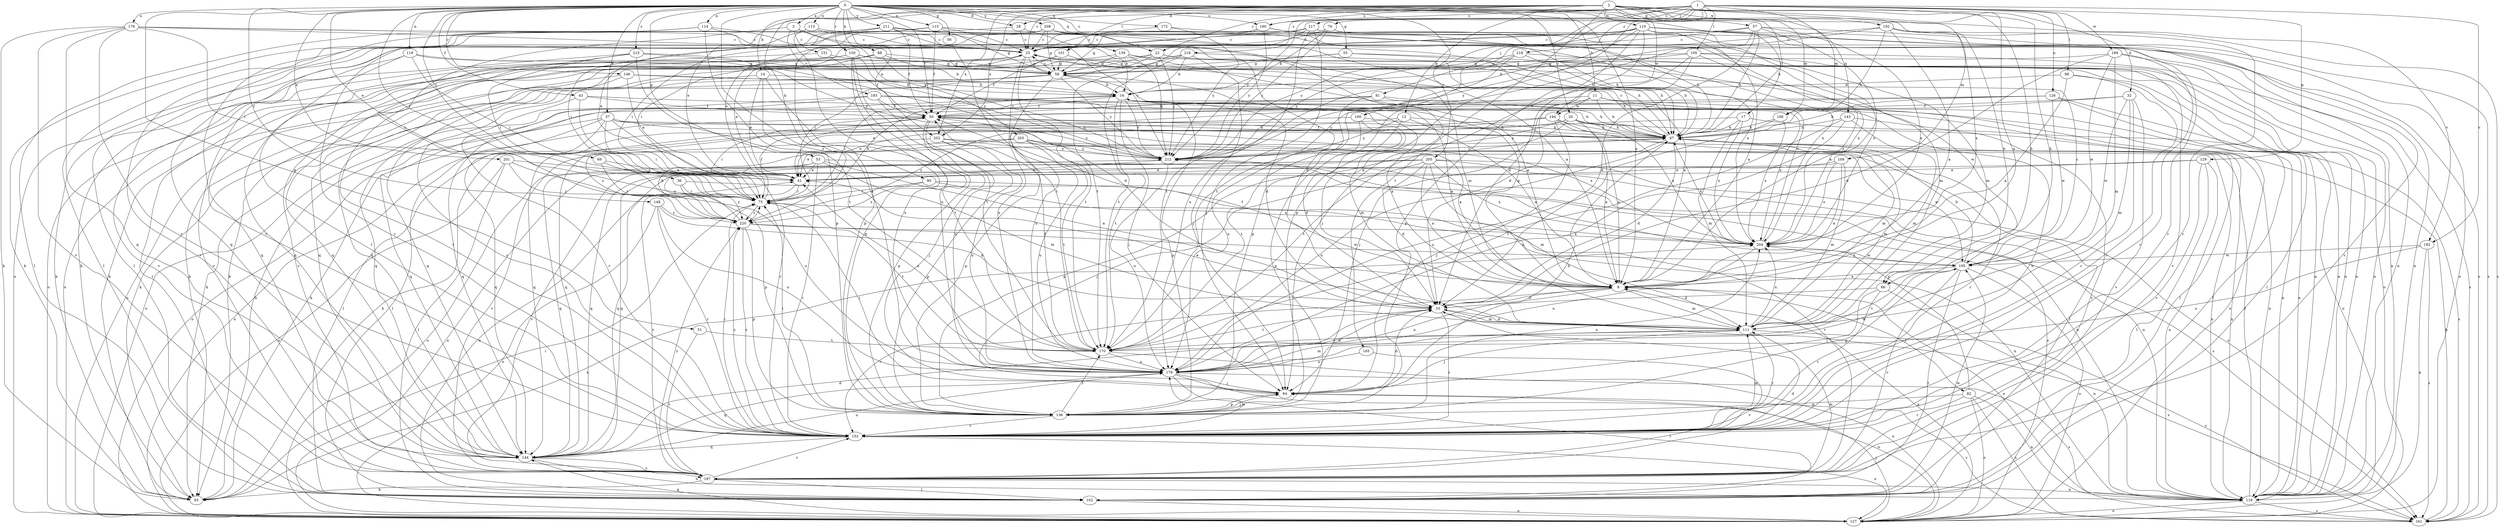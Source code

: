 strict digraph  {
0;
1;
2;
3;
8;
11;
12;
14;
16;
17;
20;
22;
25;
28;
32;
33;
36;
37;
41;
43;
50;
51;
53;
55;
56;
57;
58;
66;
67;
69;
75;
76;
81;
82;
84;
88;
90;
93;
98;
100;
101;
102;
106;
109;
110;
111;
113;
114;
115;
118;
119;
126;
127;
129;
136;
139;
143;
144;
146;
148;
150;
151;
152;
160;
161;
165;
170;
172;
176;
178;
182;
183;
187;
189;
190;
192;
194;
195;
201;
202;
203;
204;
205;
208;
211;
212;
215;
216;
217;
218;
220;
0 -> 3  [label=a];
0 -> 8  [label=a];
0 -> 11  [label=b];
0 -> 17  [label=c];
0 -> 20  [label=c];
0 -> 22  [label=c];
0 -> 28  [label=d];
0 -> 36  [label=e];
0 -> 37  [label=e];
0 -> 43  [label=f];
0 -> 50  [label=f];
0 -> 51  [label=g];
0 -> 53  [label=g];
0 -> 55  [label=g];
0 -> 56  [label=g];
0 -> 66  [label=h];
0 -> 69  [label=i];
0 -> 75  [label=i];
0 -> 88  [label=k];
0 -> 113  [label=n];
0 -> 114  [label=n];
0 -> 115  [label=n];
0 -> 118  [label=n];
0 -> 139  [label=q];
0 -> 146  [label=r];
0 -> 148  [label=r];
0 -> 150  [label=r];
0 -> 160  [label=s];
0 -> 172  [label=u];
0 -> 176  [label=u];
0 -> 178  [label=u];
0 -> 182  [label=v];
0 -> 201  [label=x];
0 -> 202  [label=x];
0 -> 205  [label=y];
0 -> 208  [label=y];
0 -> 211  [label=y];
0 -> 215  [label=z];
1 -> 28  [label=d];
1 -> 41  [label=e];
1 -> 66  [label=h];
1 -> 76  [label=j];
1 -> 81  [label=j];
1 -> 98  [label=l];
1 -> 100  [label=l];
1 -> 106  [label=m];
1 -> 126  [label=o];
1 -> 129  [label=p];
1 -> 136  [label=p];
1 -> 160  [label=s];
1 -> 182  [label=v];
1 -> 189  [label=w];
1 -> 190  [label=w];
1 -> 202  [label=x];
1 -> 212  [label=y];
1 -> 216  [label=z];
1 -> 217  [label=z];
1 -> 218  [label=z];
2 -> 8  [label=a];
2 -> 12  [label=b];
2 -> 14  [label=b];
2 -> 22  [label=c];
2 -> 25  [label=c];
2 -> 32  [label=d];
2 -> 57  [label=g];
2 -> 66  [label=h];
2 -> 67  [label=h];
2 -> 90  [label=k];
2 -> 101  [label=l];
2 -> 106  [label=m];
2 -> 109  [label=m];
2 -> 110  [label=m];
2 -> 143  [label=q];
2 -> 160  [label=s];
2 -> 165  [label=t];
2 -> 192  [label=w];
2 -> 194  [label=w];
2 -> 202  [label=x];
3 -> 25  [label=c];
3 -> 151  [label=r];
3 -> 183  [label=v];
3 -> 203  [label=x];
3 -> 220  [label=z];
8 -> 33  [label=d];
8 -> 50  [label=f];
8 -> 58  [label=g];
8 -> 82  [label=j];
8 -> 111  [label=m];
8 -> 152  [label=r];
8 -> 178  [label=u];
11 -> 41  [label=e];
11 -> 67  [label=h];
11 -> 84  [label=j];
11 -> 119  [label=n];
11 -> 127  [label=o];
11 -> 194  [label=w];
12 -> 8  [label=a];
12 -> 67  [label=h];
12 -> 136  [label=p];
12 -> 144  [label=q];
12 -> 212  [label=y];
14 -> 16  [label=b];
14 -> 41  [label=e];
14 -> 144  [label=q];
14 -> 170  [label=t];
14 -> 220  [label=z];
16 -> 50  [label=f];
16 -> 75  [label=i];
16 -> 84  [label=j];
16 -> 102  [label=l];
16 -> 136  [label=p];
16 -> 170  [label=t];
16 -> 204  [label=x];
16 -> 212  [label=y];
17 -> 67  [label=h];
17 -> 93  [label=k];
17 -> 111  [label=m];
17 -> 161  [label=s];
17 -> 204  [label=x];
20 -> 8  [label=a];
20 -> 67  [label=h];
20 -> 119  [label=n];
20 -> 136  [label=p];
20 -> 170  [label=t];
20 -> 204  [label=x];
20 -> 212  [label=y];
22 -> 58  [label=g];
22 -> 75  [label=i];
22 -> 93  [label=k];
22 -> 119  [label=n];
22 -> 127  [label=o];
22 -> 212  [label=y];
25 -> 58  [label=g];
25 -> 127  [label=o];
25 -> 152  [label=r];
25 -> 170  [label=t];
25 -> 178  [label=u];
28 -> 25  [label=c];
28 -> 111  [label=m];
28 -> 144  [label=q];
32 -> 50  [label=f];
32 -> 111  [label=m];
32 -> 152  [label=r];
32 -> 187  [label=v];
32 -> 195  [label=w];
32 -> 212  [label=y];
33 -> 111  [label=m];
33 -> 152  [label=r];
33 -> 161  [label=s];
33 -> 170  [label=t];
36 -> 75  [label=i];
36 -> 161  [label=s];
36 -> 220  [label=z];
37 -> 8  [label=a];
37 -> 67  [label=h];
37 -> 75  [label=i];
37 -> 102  [label=l];
37 -> 127  [label=o];
37 -> 144  [label=q];
37 -> 152  [label=r];
37 -> 204  [label=x];
41 -> 75  [label=i];
41 -> 187  [label=v];
43 -> 8  [label=a];
43 -> 50  [label=f];
43 -> 75  [label=i];
43 -> 152  [label=r];
50 -> 67  [label=h];
50 -> 75  [label=i];
50 -> 84  [label=j];
50 -> 102  [label=l];
50 -> 127  [label=o];
50 -> 136  [label=p];
50 -> 212  [label=y];
51 -> 170  [label=t];
51 -> 187  [label=v];
53 -> 8  [label=a];
53 -> 41  [label=e];
53 -> 111  [label=m];
53 -> 119  [label=n];
53 -> 127  [label=o];
53 -> 144  [label=q];
53 -> 152  [label=r];
55 -> 58  [label=g];
55 -> 67  [label=h];
55 -> 144  [label=q];
55 -> 195  [label=w];
56 -> 170  [label=t];
57 -> 8  [label=a];
57 -> 25  [label=c];
57 -> 33  [label=d];
57 -> 67  [label=h];
57 -> 93  [label=k];
57 -> 161  [label=s];
57 -> 204  [label=x];
57 -> 212  [label=y];
58 -> 16  [label=b];
58 -> 25  [label=c];
58 -> 33  [label=d];
58 -> 93  [label=k];
58 -> 144  [label=q];
58 -> 152  [label=r];
58 -> 178  [label=u];
58 -> 212  [label=y];
66 -> 33  [label=d];
66 -> 84  [label=j];
66 -> 119  [label=n];
66 -> 152  [label=r];
67 -> 25  [label=c];
67 -> 33  [label=d];
67 -> 50  [label=f];
67 -> 111  [label=m];
67 -> 119  [label=n];
67 -> 136  [label=p];
67 -> 152  [label=r];
67 -> 178  [label=u];
67 -> 212  [label=y];
69 -> 41  [label=e];
69 -> 136  [label=p];
69 -> 220  [label=z];
75 -> 16  [label=b];
75 -> 50  [label=f];
75 -> 119  [label=n];
75 -> 170  [label=t];
75 -> 220  [label=z];
76 -> 16  [label=b];
76 -> 25  [label=c];
76 -> 111  [label=m];
76 -> 212  [label=y];
81 -> 50  [label=f];
81 -> 67  [label=h];
81 -> 119  [label=n];
81 -> 144  [label=q];
81 -> 178  [label=u];
82 -> 119  [label=n];
82 -> 127  [label=o];
82 -> 136  [label=p];
82 -> 152  [label=r];
82 -> 161  [label=s];
82 -> 212  [label=y];
84 -> 33  [label=d];
84 -> 67  [label=h];
84 -> 75  [label=i];
84 -> 136  [label=p];
84 -> 161  [label=s];
88 -> 16  [label=b];
88 -> 41  [label=e];
88 -> 58  [label=g];
88 -> 102  [label=l];
88 -> 144  [label=q];
88 -> 212  [label=y];
90 -> 75  [label=i];
90 -> 187  [label=v];
90 -> 204  [label=x];
90 -> 220  [label=z];
93 -> 16  [label=b];
93 -> 75  [label=i];
93 -> 204  [label=x];
98 -> 8  [label=a];
98 -> 16  [label=b];
98 -> 102  [label=l];
98 -> 152  [label=r];
100 -> 16  [label=b];
100 -> 33  [label=d];
100 -> 58  [label=g];
100 -> 84  [label=j];
100 -> 119  [label=n];
100 -> 161  [label=s];
100 -> 204  [label=x];
101 -> 8  [label=a];
101 -> 50  [label=f];
101 -> 58  [label=g];
101 -> 93  [label=k];
102 -> 41  [label=e];
102 -> 127  [label=o];
102 -> 195  [label=w];
106 -> 67  [label=h];
106 -> 178  [label=u];
106 -> 204  [label=x];
109 -> 8  [label=a];
109 -> 41  [label=e];
109 -> 111  [label=m];
109 -> 144  [label=q];
109 -> 204  [label=x];
110 -> 8  [label=a];
110 -> 25  [label=c];
110 -> 33  [label=d];
110 -> 75  [label=i];
110 -> 127  [label=o];
110 -> 136  [label=p];
110 -> 152  [label=r];
110 -> 170  [label=t];
110 -> 187  [label=v];
110 -> 204  [label=x];
110 -> 212  [label=y];
111 -> 33  [label=d];
111 -> 41  [label=e];
111 -> 84  [label=j];
111 -> 152  [label=r];
111 -> 161  [label=s];
111 -> 170  [label=t];
111 -> 204  [label=x];
113 -> 25  [label=c];
113 -> 41  [label=e];
113 -> 161  [label=s];
113 -> 178  [label=u];
114 -> 16  [label=b];
114 -> 25  [label=c];
114 -> 102  [label=l];
114 -> 136  [label=p];
114 -> 152  [label=r];
115 -> 25  [label=c];
115 -> 50  [label=f];
115 -> 58  [label=g];
115 -> 102  [label=l];
115 -> 136  [label=p];
115 -> 204  [label=x];
118 -> 58  [label=g];
118 -> 75  [label=i];
118 -> 152  [label=r];
118 -> 187  [label=v];
118 -> 212  [label=y];
119 -> 8  [label=a];
119 -> 50  [label=f];
119 -> 127  [label=o];
119 -> 161  [label=s];
126 -> 50  [label=f];
126 -> 67  [label=h];
126 -> 93  [label=k];
126 -> 102  [label=l];
126 -> 127  [label=o];
126 -> 195  [label=w];
127 -> 8  [label=a];
127 -> 84  [label=j];
127 -> 144  [label=q];
129 -> 41  [label=e];
129 -> 102  [label=l];
129 -> 119  [label=n];
129 -> 144  [label=q];
129 -> 152  [label=r];
136 -> 75  [label=i];
136 -> 84  [label=j];
136 -> 152  [label=r];
136 -> 170  [label=t];
136 -> 204  [label=x];
139 -> 8  [label=a];
139 -> 58  [label=g];
139 -> 93  [label=k];
139 -> 119  [label=n];
139 -> 212  [label=y];
143 -> 67  [label=h];
143 -> 111  [label=m];
143 -> 170  [label=t];
143 -> 178  [label=u];
143 -> 187  [label=v];
144 -> 33  [label=d];
144 -> 119  [label=n];
144 -> 178  [label=u];
144 -> 187  [label=v];
146 -> 16  [label=b];
146 -> 41  [label=e];
146 -> 67  [label=h];
146 -> 93  [label=k];
146 -> 127  [label=o];
148 -> 33  [label=d];
148 -> 127  [label=o];
148 -> 152  [label=r];
148 -> 178  [label=u];
148 -> 220  [label=z];
150 -> 58  [label=g];
150 -> 119  [label=n];
150 -> 127  [label=o];
150 -> 136  [label=p];
150 -> 144  [label=q];
150 -> 170  [label=t];
150 -> 178  [label=u];
150 -> 212  [label=y];
151 -> 50  [label=f];
151 -> 58  [label=g];
151 -> 187  [label=v];
152 -> 16  [label=b];
152 -> 75  [label=i];
152 -> 111  [label=m];
152 -> 127  [label=o];
152 -> 144  [label=q];
152 -> 178  [label=u];
152 -> 220  [label=z];
160 -> 25  [label=c];
160 -> 58  [label=g];
160 -> 67  [label=h];
160 -> 75  [label=i];
160 -> 119  [label=n];
160 -> 212  [label=y];
161 -> 67  [label=h];
165 -> 178  [label=u];
165 -> 187  [label=v];
170 -> 41  [label=e];
170 -> 50  [label=f];
170 -> 127  [label=o];
170 -> 178  [label=u];
172 -> 25  [label=c];
172 -> 67  [label=h];
172 -> 212  [label=y];
176 -> 25  [label=c];
176 -> 33  [label=d];
176 -> 75  [label=i];
176 -> 93  [label=k];
176 -> 144  [label=q];
176 -> 152  [label=r];
176 -> 187  [label=v];
176 -> 212  [label=y];
178 -> 33  [label=d];
178 -> 84  [label=j];
178 -> 102  [label=l];
178 -> 111  [label=m];
178 -> 127  [label=o];
178 -> 144  [label=q];
178 -> 161  [label=s];
178 -> 195  [label=w];
182 -> 119  [label=n];
182 -> 161  [label=s];
182 -> 178  [label=u];
182 -> 195  [label=w];
183 -> 8  [label=a];
183 -> 50  [label=f];
183 -> 67  [label=h];
183 -> 111  [label=m];
183 -> 127  [label=o];
183 -> 144  [label=q];
183 -> 178  [label=u];
187 -> 25  [label=c];
187 -> 33  [label=d];
187 -> 93  [label=k];
187 -> 102  [label=l];
187 -> 111  [label=m];
187 -> 119  [label=n];
187 -> 152  [label=r];
187 -> 220  [label=z];
189 -> 33  [label=d];
189 -> 58  [label=g];
189 -> 111  [label=m];
189 -> 119  [label=n];
189 -> 152  [label=r];
189 -> 195  [label=w];
190 -> 33  [label=d];
190 -> 67  [label=h];
190 -> 144  [label=q];
190 -> 170  [label=t];
192 -> 8  [label=a];
192 -> 25  [label=c];
192 -> 67  [label=h];
192 -> 152  [label=r];
192 -> 161  [label=s];
192 -> 170  [label=t];
192 -> 204  [label=x];
194 -> 8  [label=a];
194 -> 41  [label=e];
194 -> 67  [label=h];
194 -> 84  [label=j];
194 -> 111  [label=m];
194 -> 220  [label=z];
195 -> 8  [label=a];
195 -> 25  [label=c];
195 -> 67  [label=h];
195 -> 102  [label=l];
195 -> 127  [label=o];
195 -> 136  [label=p];
195 -> 170  [label=t];
195 -> 187  [label=v];
195 -> 204  [label=x];
201 -> 41  [label=e];
201 -> 102  [label=l];
201 -> 127  [label=o];
201 -> 178  [label=u];
201 -> 220  [label=z];
202 -> 102  [label=l];
202 -> 136  [label=p];
202 -> 178  [label=u];
202 -> 212  [label=y];
202 -> 220  [label=z];
203 -> 41  [label=e];
203 -> 119  [label=n];
203 -> 170  [label=t];
203 -> 178  [label=u];
203 -> 187  [label=v];
203 -> 195  [label=w];
203 -> 212  [label=y];
204 -> 25  [label=c];
204 -> 67  [label=h];
204 -> 178  [label=u];
204 -> 195  [label=w];
205 -> 8  [label=a];
205 -> 33  [label=d];
205 -> 41  [label=e];
205 -> 84  [label=j];
205 -> 111  [label=m];
205 -> 119  [label=n];
205 -> 127  [label=o];
205 -> 144  [label=q];
205 -> 161  [label=s];
205 -> 187  [label=v];
205 -> 204  [label=x];
208 -> 8  [label=a];
208 -> 25  [label=c];
208 -> 33  [label=d];
208 -> 58  [label=g];
208 -> 75  [label=i];
208 -> 119  [label=n];
208 -> 127  [label=o];
211 -> 25  [label=c];
211 -> 50  [label=f];
211 -> 67  [label=h];
211 -> 93  [label=k];
211 -> 102  [label=l];
211 -> 119  [label=n];
211 -> 152  [label=r];
211 -> 187  [label=v];
211 -> 204  [label=x];
212 -> 41  [label=e];
212 -> 127  [label=o];
212 -> 178  [label=u];
215 -> 33  [label=d];
215 -> 58  [label=g];
215 -> 75  [label=i];
215 -> 93  [label=k];
215 -> 144  [label=q];
215 -> 170  [label=t];
216 -> 16  [label=b];
216 -> 58  [label=g];
216 -> 67  [label=h];
216 -> 84  [label=j];
216 -> 144  [label=q];
216 -> 170  [label=t];
217 -> 25  [label=c];
217 -> 41  [label=e];
217 -> 84  [label=j];
217 -> 111  [label=m];
217 -> 170  [label=t];
217 -> 178  [label=u];
217 -> 204  [label=x];
218 -> 58  [label=g];
218 -> 67  [label=h];
218 -> 136  [label=p];
218 -> 187  [label=v];
218 -> 212  [label=y];
220 -> 67  [label=h];
220 -> 75  [label=i];
220 -> 136  [label=p];
220 -> 152  [label=r];
220 -> 195  [label=w];
220 -> 204  [label=x];
220 -> 212  [label=y];
}
